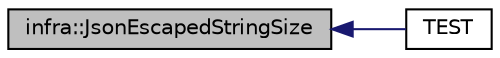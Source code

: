 digraph "infra::JsonEscapedStringSize"
{
 // INTERACTIVE_SVG=YES
  edge [fontname="Helvetica",fontsize="10",labelfontname="Helvetica",labelfontsize="10"];
  node [fontname="Helvetica",fontsize="10",shape=record];
  rankdir="LR";
  Node204 [label="infra::JsonEscapedStringSize",height=0.2,width=0.4,color="black", fillcolor="grey75", style="filled", fontcolor="black"];
  Node204 -> Node205 [dir="back",color="midnightblue",fontsize="10",style="solid",fontname="Helvetica"];
  Node205 [label="TEST",height=0.2,width=0.4,color="black", fillcolor="white", style="filled",URL="$df/d0b/_test_json_formatter_8cpp.html#a08de408c700e86284174ff8dfa806f6e"];
}

